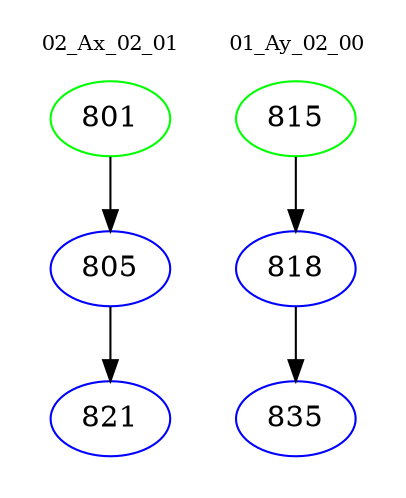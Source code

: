 digraph{
subgraph cluster_0 {
color = white
label = "02_Ax_02_01";
fontsize=10;
T0_801 [label="801", color="green"]
T0_801 -> T0_805 [color="black"]
T0_805 [label="805", color="blue"]
T0_805 -> T0_821 [color="black"]
T0_821 [label="821", color="blue"]
}
subgraph cluster_1 {
color = white
label = "01_Ay_02_00";
fontsize=10;
T1_815 [label="815", color="green"]
T1_815 -> T1_818 [color="black"]
T1_818 [label="818", color="blue"]
T1_818 -> T1_835 [color="black"]
T1_835 [label="835", color="blue"]
}
}
